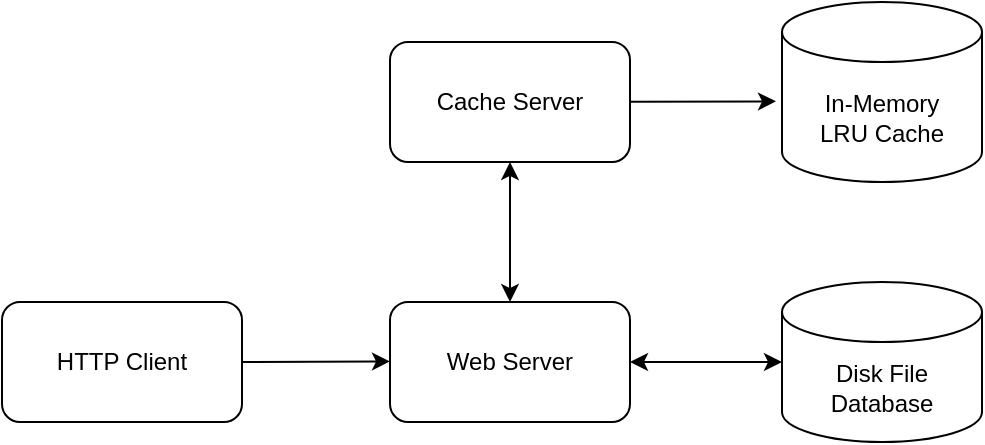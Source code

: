 <mxfile version="14.5.1" type="device"><diagram id="prtHgNgQTEPvFCAcTncT" name="Page-1"><mxGraphModel dx="621" dy="461" grid="1" gridSize="10" guides="1" tooltips="1" connect="1" arrows="0" fold="1" page="1" pageScale="1" pageWidth="827" pageHeight="1169" math="0" shadow="0"><root><mxCell id="0"/><mxCell id="1" parent="0"/><mxCell id="NLqmYgHKZvZVWj2jTOJo-1" value="HTTP Client" style="rounded=1;whiteSpace=wrap;html=1;" vertex="1" parent="1"><mxGeometry x="160" y="220" width="120" height="60" as="geometry"/></mxCell><mxCell id="NLqmYgHKZvZVWj2jTOJo-2" value="Web Server" style="rounded=1;whiteSpace=wrap;html=1;" vertex="1" parent="1"><mxGeometry x="354" y="220" width="120" height="60" as="geometry"/></mxCell><mxCell id="NLqmYgHKZvZVWj2jTOJo-3" value="Cache Server" style="rounded=1;whiteSpace=wrap;html=1;" vertex="1" parent="1"><mxGeometry x="354" y="90" width="120" height="60" as="geometry"/></mxCell><mxCell id="NLqmYgHKZvZVWj2jTOJo-4" value="Disk File&lt;br&gt;Database" style="shape=cylinder3;whiteSpace=wrap;html=1;boundedLbl=1;backgroundOutline=1;size=15;" vertex="1" parent="1"><mxGeometry x="550" y="210" width="100" height="80" as="geometry"/></mxCell><mxCell id="NLqmYgHKZvZVWj2jTOJo-7" value="In-Memory&lt;br&gt;LRU Cache" style="shape=cylinder3;whiteSpace=wrap;html=1;boundedLbl=1;backgroundOutline=1;size=15;" vertex="1" parent="1"><mxGeometry x="550" y="70" width="100" height="90" as="geometry"/></mxCell><mxCell id="NLqmYgHKZvZVWj2jTOJo-9" value="" style="endArrow=classic;html=1;entryX=-0.03;entryY=0.552;entryDx=0;entryDy=0;entryPerimeter=0;" edge="1" parent="1" source="NLqmYgHKZvZVWj2jTOJo-3" target="NLqmYgHKZvZVWj2jTOJo-7"><mxGeometry width="50" height="50" relative="1" as="geometry"><mxPoint x="424" y="230" as="sourcePoint"/><mxPoint x="424" y="160" as="targetPoint"/></mxGeometry></mxCell><mxCell id="NLqmYgHKZvZVWj2jTOJo-11" value="" style="endArrow=classic;html=1;entryX=0;entryY=0.496;entryDx=0;entryDy=0;entryPerimeter=0;exitX=1;exitY=0.5;exitDx=0;exitDy=0;" edge="1" parent="1" source="NLqmYgHKZvZVWj2jTOJo-1"><mxGeometry width="50" height="50" relative="1" as="geometry"><mxPoint x="290" y="250" as="sourcePoint"/><mxPoint x="354" y="249.71" as="targetPoint"/></mxGeometry></mxCell><mxCell id="NLqmYgHKZvZVWj2jTOJo-12" value="" style="endArrow=classic;startArrow=classic;html=1;entryX=0.5;entryY=1;entryDx=0;entryDy=0;exitX=0.5;exitY=0;exitDx=0;exitDy=0;" edge="1" parent="1" source="NLqmYgHKZvZVWj2jTOJo-2" target="NLqmYgHKZvZVWj2jTOJo-3"><mxGeometry width="50" height="50" relative="1" as="geometry"><mxPoint x="450" y="230" as="sourcePoint"/><mxPoint x="500" y="180" as="targetPoint"/></mxGeometry></mxCell><mxCell id="NLqmYgHKZvZVWj2jTOJo-13" value="" style="endArrow=classic;startArrow=classic;html=1;entryX=0;entryY=0.5;entryDx=0;entryDy=0;exitX=1;exitY=0.5;exitDx=0;exitDy=0;entryPerimeter=0;" edge="1" parent="1" source="NLqmYgHKZvZVWj2jTOJo-2" target="NLqmYgHKZvZVWj2jTOJo-4"><mxGeometry width="50" height="50" relative="1" as="geometry"><mxPoint x="424" y="230" as="sourcePoint"/><mxPoint x="424" y="160" as="targetPoint"/></mxGeometry></mxCell></root></mxGraphModel></diagram></mxfile>